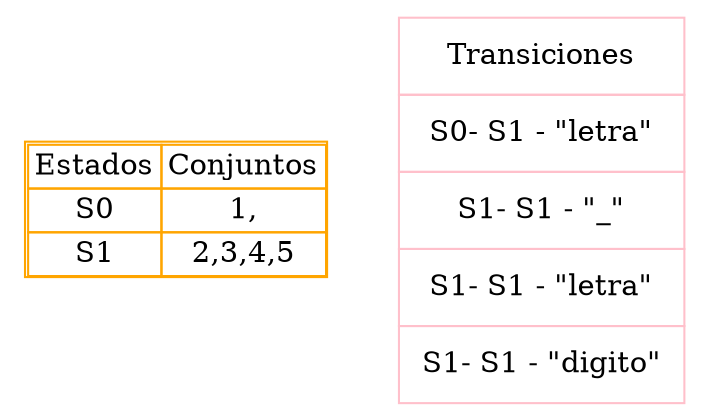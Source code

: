 digraph G{
tbl [
shape=plaintext
label=<
<table color='orange' cellspacing='0'>
<tr><td>Estados</td><td>Conjuntos</td></tr>
<tr><td>S0</td><td>1,</td></tr>
<tr><td>S1</td><td>2,3,4,5</td></tr>
</table>
>];
tb2 [
shape=plaintext
label=<
 <table color='pink' border='0' cellborder='1' cellpadding='10' cellspacing='0'>
<tr><td>Transiciones</td></tr>
<tr><td>S0- S1 - "letra"</td></tr>
<tr><td>S1- S1 - "_"</td></tr>
<tr><td>S1- S1 - "letra"</td></tr>
<tr><td>S1- S1 - "digito"</td></tr>
</table>
>];
}
